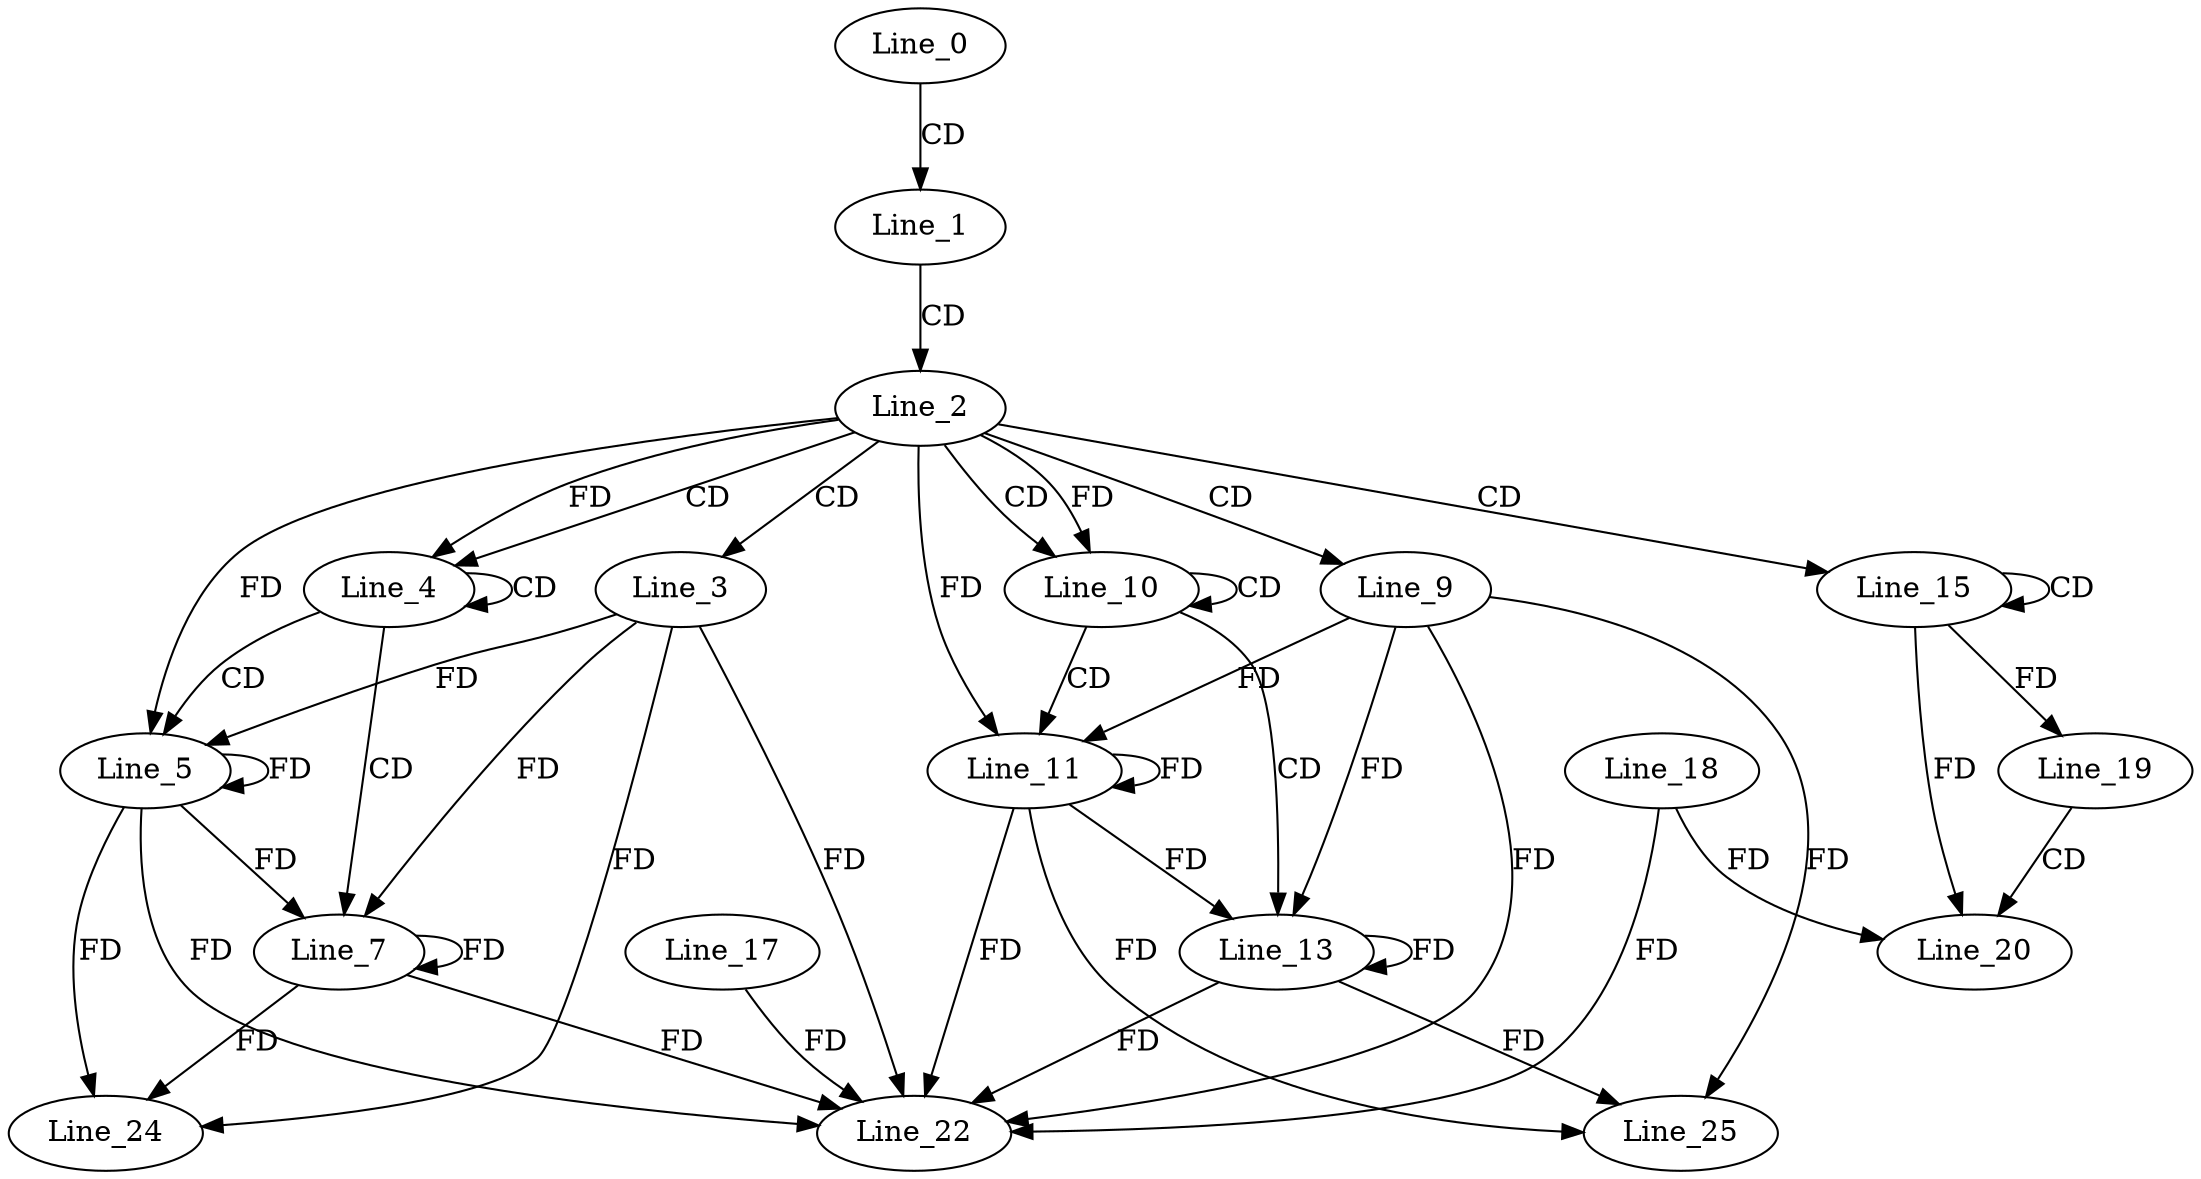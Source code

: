 digraph G {
  Line_0;
  Line_1;
  Line_2;
  Line_3;
  Line_4;
  Line_4;
  Line_5;
  Line_5;
  Line_5;
  Line_7;
  Line_7;
  Line_9;
  Line_10;
  Line_10;
  Line_11;
  Line_11;
  Line_11;
  Line_13;
  Line_13;
  Line_15;
  Line_15;
  Line_19;
  Line_20;
  Line_18;
  Line_17;
  Line_22;
  Line_24;
  Line_25;
  Line_0 -> Line_1 [ label="CD" ];
  Line_1 -> Line_2 [ label="CD" ];
  Line_2 -> Line_3 [ label="CD" ];
  Line_2 -> Line_4 [ label="CD" ];
  Line_4 -> Line_4 [ label="CD" ];
  Line_2 -> Line_4 [ label="FD" ];
  Line_4 -> Line_5 [ label="CD" ];
  Line_3 -> Line_5 [ label="FD" ];
  Line_5 -> Line_5 [ label="FD" ];
  Line_2 -> Line_5 [ label="FD" ];
  Line_4 -> Line_7 [ label="CD" ];
  Line_3 -> Line_7 [ label="FD" ];
  Line_5 -> Line_7 [ label="FD" ];
  Line_7 -> Line_7 [ label="FD" ];
  Line_2 -> Line_9 [ label="CD" ];
  Line_2 -> Line_10 [ label="CD" ];
  Line_10 -> Line_10 [ label="CD" ];
  Line_2 -> Line_10 [ label="FD" ];
  Line_10 -> Line_11 [ label="CD" ];
  Line_9 -> Line_11 [ label="FD" ];
  Line_11 -> Line_11 [ label="FD" ];
  Line_2 -> Line_11 [ label="FD" ];
  Line_10 -> Line_13 [ label="CD" ];
  Line_9 -> Line_13 [ label="FD" ];
  Line_11 -> Line_13 [ label="FD" ];
  Line_13 -> Line_13 [ label="FD" ];
  Line_2 -> Line_15 [ label="CD" ];
  Line_15 -> Line_15 [ label="CD" ];
  Line_15 -> Line_19 [ label="FD" ];
  Line_19 -> Line_20 [ label="CD" ];
  Line_18 -> Line_20 [ label="FD" ];
  Line_15 -> Line_20 [ label="FD" ];
  Line_17 -> Line_22 [ label="FD" ];
  Line_3 -> Line_22 [ label="FD" ];
  Line_5 -> Line_22 [ label="FD" ];
  Line_7 -> Line_22 [ label="FD" ];
  Line_9 -> Line_22 [ label="FD" ];
  Line_11 -> Line_22 [ label="FD" ];
  Line_13 -> Line_22 [ label="FD" ];
  Line_18 -> Line_22 [ label="FD" ];
  Line_3 -> Line_24 [ label="FD" ];
  Line_5 -> Line_24 [ label="FD" ];
  Line_7 -> Line_24 [ label="FD" ];
  Line_9 -> Line_25 [ label="FD" ];
  Line_11 -> Line_25 [ label="FD" ];
  Line_13 -> Line_25 [ label="FD" ];
}
